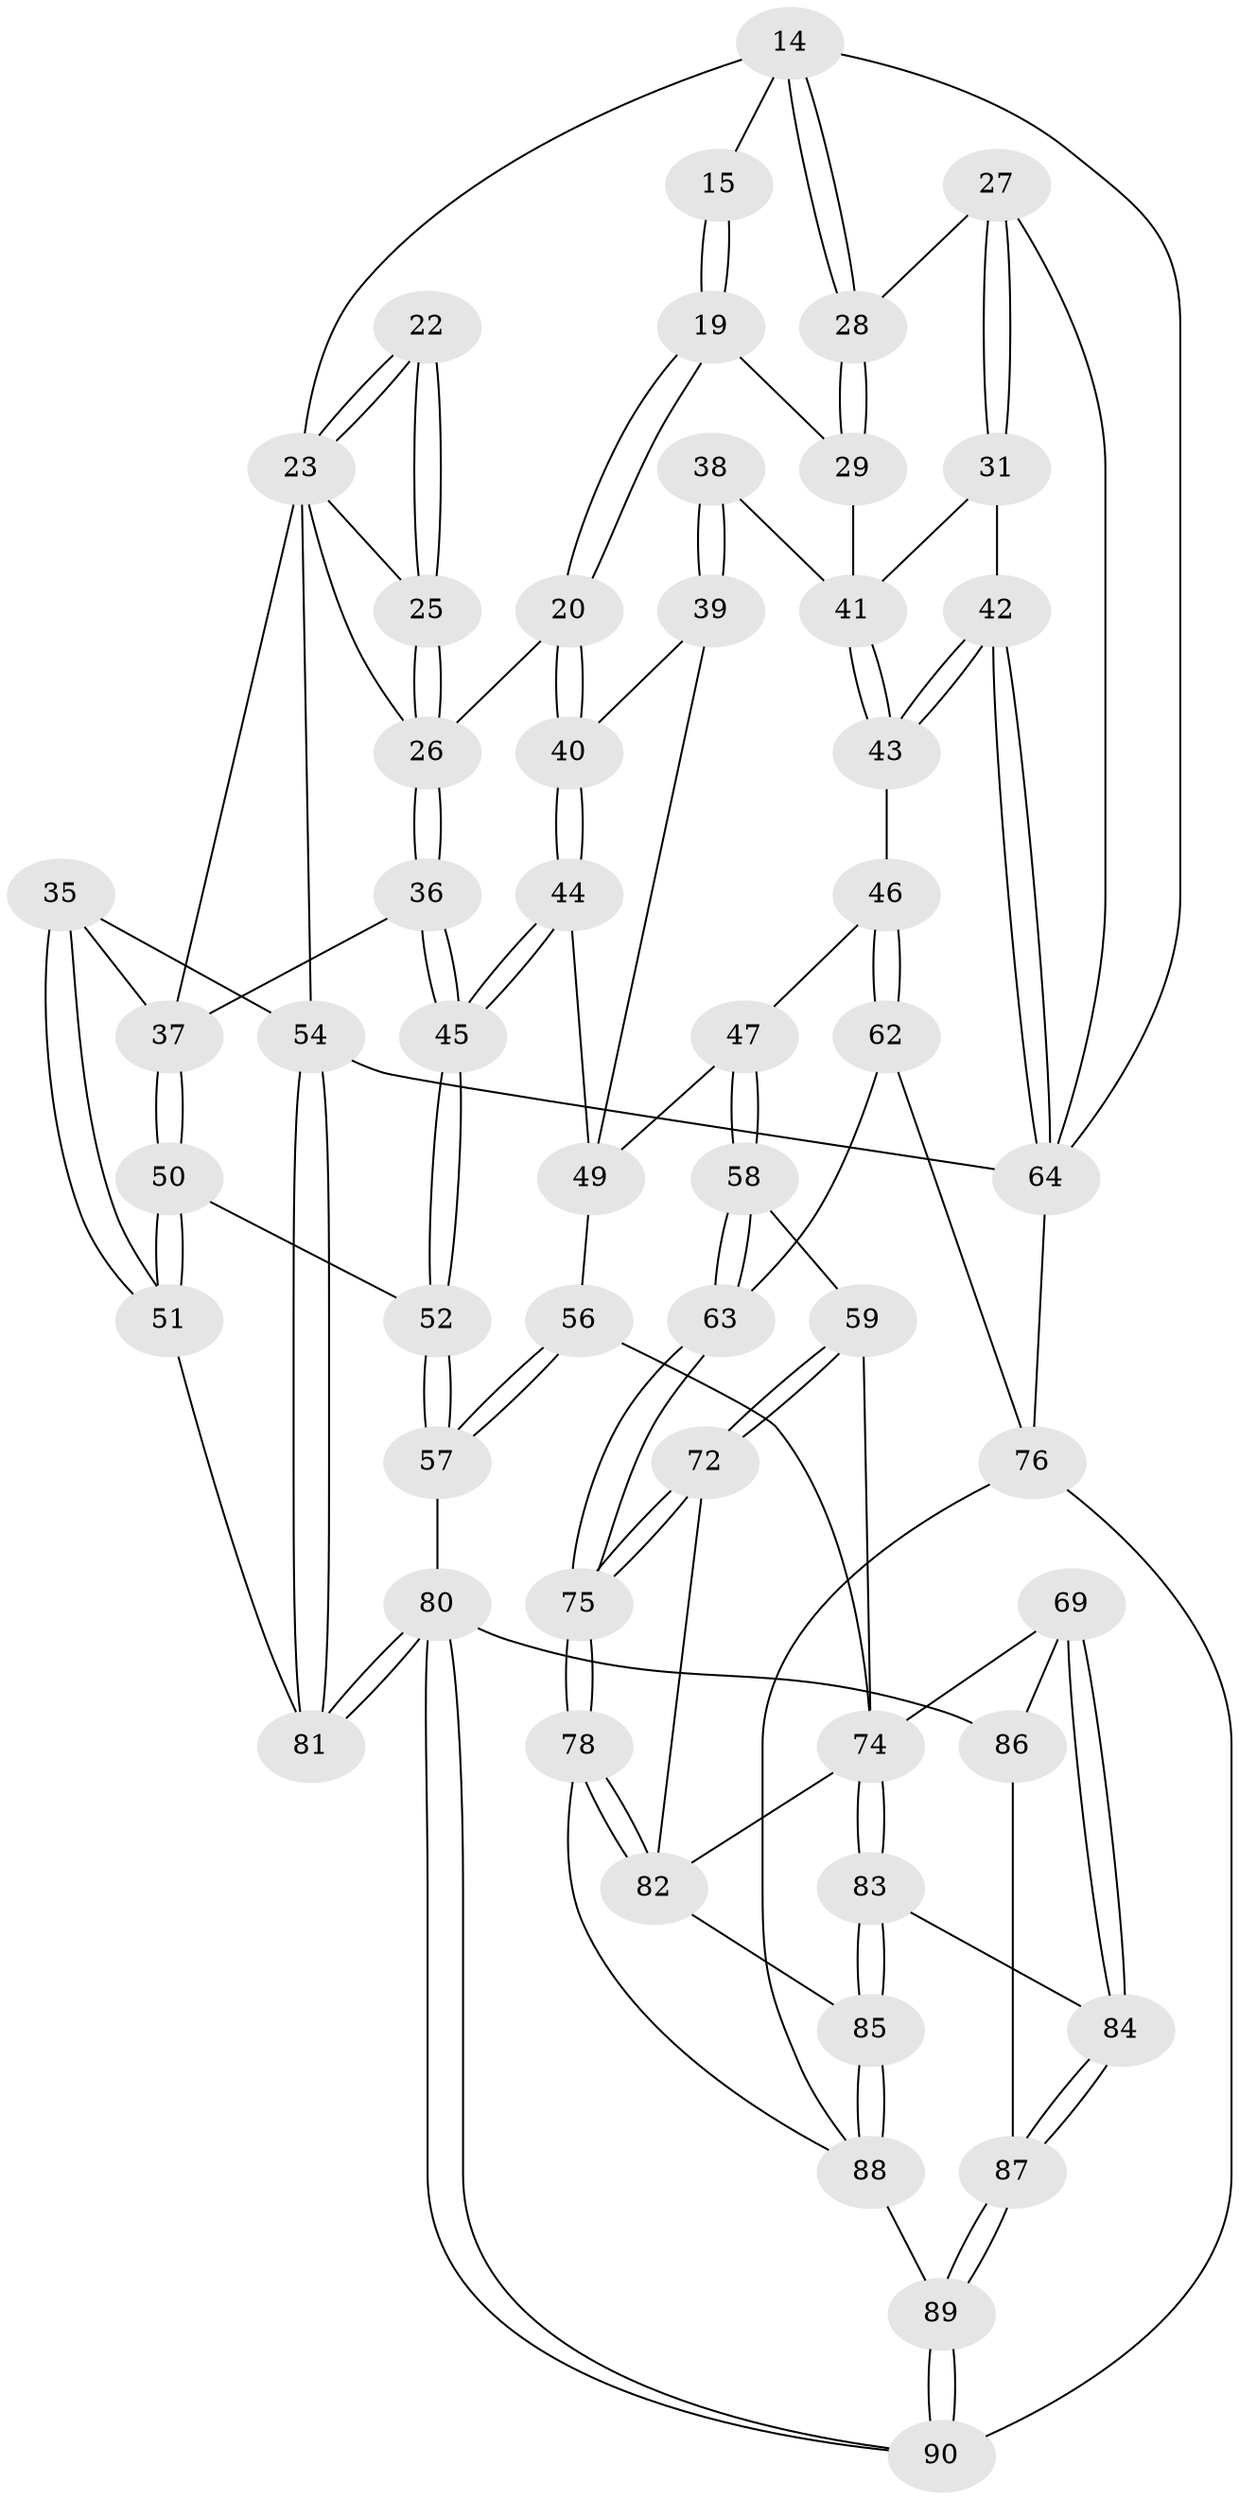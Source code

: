 // original degree distribution, {3: 0.022222222222222223, 4: 0.2111111111111111, 6: 0.18888888888888888, 5: 0.5777777777777777}
// Generated by graph-tools (version 1.1) at 2025/04/03/04/25 22:04:44]
// undirected, 54 vertices, 129 edges
graph export_dot {
graph [start="1"]
  node [color=gray90,style=filled];
  14 [pos="+0.7036055279322542+0.0791807564276778",super="+4+3"];
  15 [pos="+0.5778042046240423+0.0609760757676612"];
  19 [pos="+0.5514087536244783+0.1974228888818655"];
  20 [pos="+0.47738109689723635+0.24081340606610918"];
  22 [pos="+0.2629381782765789+0.1973148468960368"];
  23 [pos="+0.1662047333177766+0.16398552525495097",super="+11"];
  25 [pos="+0.28233440644571606+0.2079474739872671",super="+17+18"];
  26 [pos="+0.34630645031529006+0.27413094628793805",super="+21+16"];
  27 [pos="+0.8336532277222335+0.11940290341478618"];
  28 [pos="+0.7091637778456458+0.10863725705533651"];
  29 [pos="+0.6836827198698372+0.1757056338638148"];
  31 [pos="+0.8650257631258083+0.19313018137925217"];
  35 [pos="+0+0.34957227558668724",super="+13"];
  36 [pos="+0.27267657921145344+0.40260960319330863"];
  37 [pos="+0.2185732920047825+0.3890187321945932",super="+34+12"];
  38 [pos="+0.6775639291928408+0.3776992353405329"];
  39 [pos="+0.6681601915354289+0.38822332308920965"];
  40 [pos="+0.5403985123929271+0.3217814582606983"];
  41 [pos="+0.8460381872657733+0.339042894927435",super="+32+33"];
  42 [pos="+1+0.470251619290064",super="+30"];
  43 [pos="+1+0.47827640026320495"];
  44 [pos="+0.48224810460030604+0.5143378823719952"];
  45 [pos="+0.30029495596362593+0.507932935873236"];
  46 [pos="+0.8906086997863494+0.5446443954467745"];
  47 [pos="+0.7342265778030093+0.5382371251007543"];
  49 [pos="+0.5277346421824968+0.5378642550914181",super="+48"];
  50 [pos="+0+0.5661332164448539"];
  51 [pos="+0+0.5736013709854482"];
  52 [pos="+0.2688478195855354+0.5997620857836143"];
  54 [pos="+0+1",super="+7"];
  56 [pos="+0.4175122785555593+0.6930403760877143",super="+55"];
  57 [pos="+0.27318077419788006+0.6414689397078682"];
  58 [pos="+0.6980012286440939+0.6302065898845933"];
  59 [pos="+0.6234639869294912+0.7042963788777202"];
  62 [pos="+0.8659570334674348+0.6750704071653414"];
  63 [pos="+0.7910637225431367+0.7616898352070416"];
  64 [pos="+1+1",super="+6"];
  69 [pos="+0.3955168328336853+0.840803909482737"];
  72 [pos="+0.6234630545935383+0.7043100736619375"];
  74 [pos="+0.5398310227228719+0.7926469158345906",super="+68+60"];
  75 [pos="+0.7651875548265915+0.8582925055013637"];
  76 [pos="+0.9886780813301659+1",super="+65"];
  78 [pos="+0.7671791845642837+0.8721380318529393"];
  80 [pos="+0+1",super="+79+71+66"];
  81 [pos="+0+1",super="+67+53"];
  82 [pos="+0.6486658152149771+0.8428647013472323",super="+73"];
  83 [pos="+0.519055266450303+0.8938364427174929"];
  84 [pos="+0.4090830807401685+0.856912734960458"];
  85 [pos="+0.5228462412074876+0.9041364770802957"];
  86 [pos="+0.3175114258969729+0.9097857863012162",super="+70"];
  87 [pos="+0.38034372781363535+0.9804200399918583"];
  88 [pos="+0.5230224344704082+0.904935416822291",super="+77"];
  89 [pos="+0.4033285645450909+1"];
  90 [pos="+0.37230379420591286+1"];
  14 -- 15 [weight=2];
  14 -- 28;
  14 -- 28;
  14 -- 64;
  14 -- 23;
  15 -- 19;
  15 -- 19;
  19 -- 20;
  19 -- 20;
  19 -- 29;
  20 -- 40;
  20 -- 40;
  20 -- 26;
  22 -- 23;
  22 -- 23;
  22 -- 25 [weight=2];
  22 -- 25;
  23 -- 37 [weight=2];
  23 -- 54;
  23 -- 25;
  23 -- 26;
  25 -- 26 [weight=2];
  25 -- 26;
  26 -- 36;
  26 -- 36;
  27 -- 28;
  27 -- 31;
  27 -- 31;
  27 -- 64;
  28 -- 29;
  28 -- 29;
  29 -- 41;
  31 -- 42;
  31 -- 41;
  35 -- 51;
  35 -- 51;
  35 -- 37 [weight=2];
  35 -- 54;
  36 -- 37;
  36 -- 45;
  36 -- 45;
  37 -- 50;
  37 -- 50;
  38 -- 39;
  38 -- 39;
  38 -- 41 [weight=2];
  39 -- 40;
  39 -- 49;
  40 -- 44;
  40 -- 44;
  41 -- 43;
  41 -- 43;
  42 -- 43;
  42 -- 43;
  42 -- 64 [weight=2];
  42 -- 64;
  43 -- 46;
  44 -- 45;
  44 -- 45;
  44 -- 49;
  45 -- 52;
  45 -- 52;
  46 -- 47;
  46 -- 62;
  46 -- 62;
  47 -- 58;
  47 -- 58;
  47 -- 49;
  49 -- 56;
  50 -- 51;
  50 -- 51;
  50 -- 52;
  51 -- 81;
  52 -- 57;
  52 -- 57;
  54 -- 81 [weight=2];
  54 -- 81;
  54 -- 64 [weight=2];
  56 -- 57;
  56 -- 57;
  56 -- 74 [weight=2];
  57 -- 80;
  58 -- 59;
  58 -- 63;
  58 -- 63;
  59 -- 72;
  59 -- 72;
  59 -- 74;
  62 -- 63;
  62 -- 76;
  63 -- 75;
  63 -- 75;
  64 -- 76;
  69 -- 84;
  69 -- 84;
  69 -- 74;
  69 -- 86;
  72 -- 75;
  72 -- 75;
  72 -- 82;
  74 -- 83;
  74 -- 83;
  74 -- 82;
  75 -- 78;
  75 -- 78;
  76 -- 90;
  76 -- 88;
  78 -- 82;
  78 -- 82;
  78 -- 88;
  80 -- 81 [weight=2];
  80 -- 81;
  80 -- 90;
  80 -- 90;
  80 -- 86 [weight=2];
  82 -- 85;
  83 -- 84;
  83 -- 85;
  83 -- 85;
  84 -- 87;
  84 -- 87;
  85 -- 88;
  85 -- 88;
  86 -- 87;
  87 -- 89;
  87 -- 89;
  88 -- 89;
  89 -- 90;
  89 -- 90;
}
